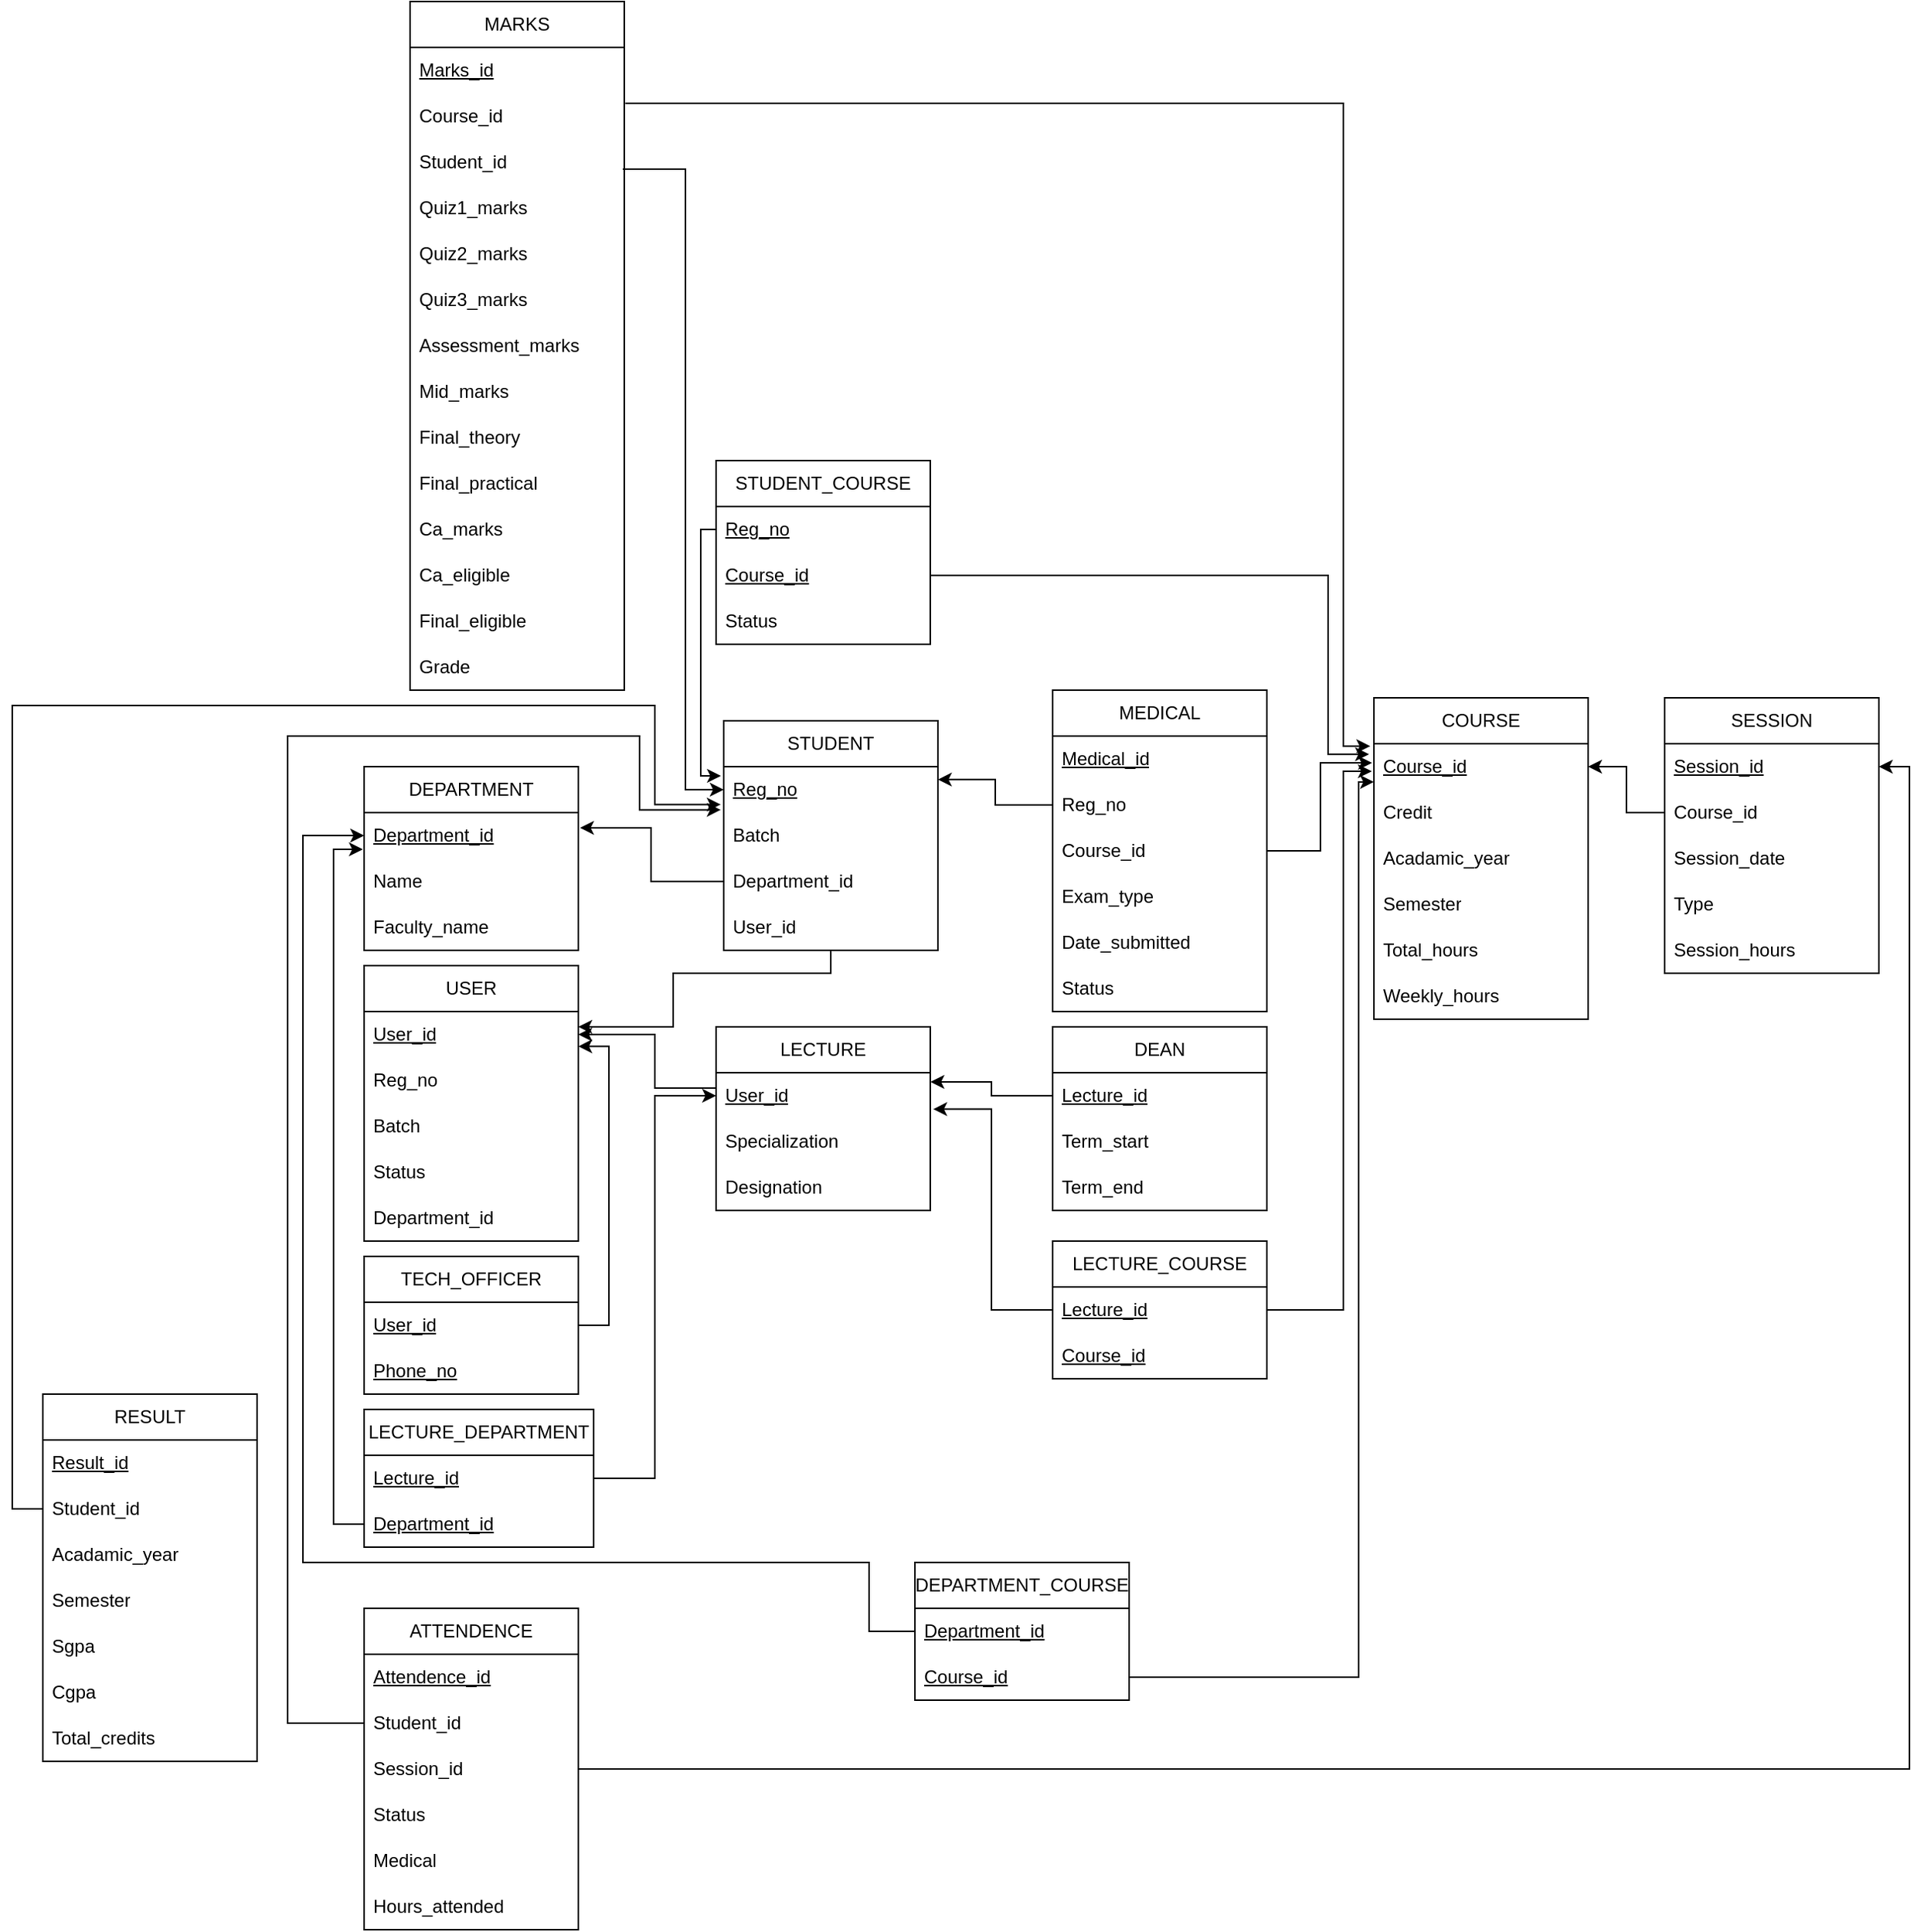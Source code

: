 <mxfile version="28.0.6">
  <diagram name="Page-1" id="IQFIhCsasI9WxnD-BH7g">
    <mxGraphModel dx="2131" dy="1760" grid="1" gridSize="10" guides="1" tooltips="1" connect="1" arrows="1" fold="1" page="1" pageScale="1" pageWidth="850" pageHeight="1100" math="0" shadow="0">
      <root>
        <mxCell id="0" />
        <mxCell id="1" parent="0" />
        <mxCell id="8otexwib6UmiIf4Ptdx9-1" value="STUDENT" style="swimlane;fontStyle=0;childLayout=stackLayout;horizontal=1;startSize=30;horizontalStack=0;resizeParent=1;resizeParentMax=0;resizeLast=0;collapsible=1;marginBottom=0;whiteSpace=wrap;html=1;" parent="1" vertex="1">
          <mxGeometry x="285" y="40" width="140" height="150" as="geometry" />
        </mxCell>
        <mxCell id="8otexwib6UmiIf4Ptdx9-2" value="&lt;u&gt;Reg_no&lt;/u&gt;" style="text;strokeColor=none;fillColor=none;align=left;verticalAlign=middle;spacingLeft=4;spacingRight=4;overflow=hidden;points=[[0,0.5],[1,0.5]];portConstraint=eastwest;rotatable=0;whiteSpace=wrap;html=1;" parent="8otexwib6UmiIf4Ptdx9-1" vertex="1">
          <mxGeometry y="30" width="140" height="30" as="geometry" />
        </mxCell>
        <mxCell id="8otexwib6UmiIf4Ptdx9-4" value="Batch" style="text;strokeColor=none;fillColor=none;align=left;verticalAlign=middle;spacingLeft=4;spacingRight=4;overflow=hidden;points=[[0,0.5],[1,0.5]];portConstraint=eastwest;rotatable=0;whiteSpace=wrap;html=1;" parent="8otexwib6UmiIf4Ptdx9-1" vertex="1">
          <mxGeometry y="60" width="140" height="30" as="geometry" />
        </mxCell>
        <mxCell id="8otexwib6UmiIf4Ptdx9-6" value="Department_id" style="text;strokeColor=none;fillColor=none;align=left;verticalAlign=middle;spacingLeft=4;spacingRight=4;overflow=hidden;points=[[0,0.5],[1,0.5]];portConstraint=eastwest;rotatable=0;whiteSpace=wrap;html=1;" parent="8otexwib6UmiIf4Ptdx9-1" vertex="1">
          <mxGeometry y="90" width="140" height="30" as="geometry" />
        </mxCell>
        <mxCell id="8otexwib6UmiIf4Ptdx9-13" value="User_id" style="text;strokeColor=none;fillColor=none;align=left;verticalAlign=middle;spacingLeft=4;spacingRight=4;overflow=hidden;points=[[0,0.5],[1,0.5]];portConstraint=eastwest;rotatable=0;whiteSpace=wrap;html=1;" parent="8otexwib6UmiIf4Ptdx9-1" vertex="1">
          <mxGeometry y="120" width="140" height="30" as="geometry" />
        </mxCell>
        <mxCell id="8otexwib6UmiIf4Ptdx9-7" value="USER" style="swimlane;fontStyle=0;childLayout=stackLayout;horizontal=1;startSize=30;horizontalStack=0;resizeParent=1;resizeParentMax=0;resizeLast=0;collapsible=1;marginBottom=0;whiteSpace=wrap;html=1;" parent="1" vertex="1">
          <mxGeometry x="50" y="200" width="140" height="180" as="geometry" />
        </mxCell>
        <mxCell id="8otexwib6UmiIf4Ptdx9-8" value="&lt;u&gt;User_id&lt;/u&gt;" style="text;strokeColor=none;fillColor=none;align=left;verticalAlign=middle;spacingLeft=4;spacingRight=4;overflow=hidden;points=[[0,0.5],[1,0.5]];portConstraint=eastwest;rotatable=0;whiteSpace=wrap;html=1;" parent="8otexwib6UmiIf4Ptdx9-7" vertex="1">
          <mxGeometry y="30" width="140" height="30" as="geometry" />
        </mxCell>
        <mxCell id="8otexwib6UmiIf4Ptdx9-9" value="Reg_no" style="text;strokeColor=none;fillColor=none;align=left;verticalAlign=middle;spacingLeft=4;spacingRight=4;overflow=hidden;points=[[0,0.5],[1,0.5]];portConstraint=eastwest;rotatable=0;whiteSpace=wrap;html=1;" parent="8otexwib6UmiIf4Ptdx9-7" vertex="1">
          <mxGeometry y="60" width="140" height="30" as="geometry" />
        </mxCell>
        <mxCell id="8otexwib6UmiIf4Ptdx9-10" value="Batch" style="text;strokeColor=none;fillColor=none;align=left;verticalAlign=middle;spacingLeft=4;spacingRight=4;overflow=hidden;points=[[0,0.5],[1,0.5]];portConstraint=eastwest;rotatable=0;whiteSpace=wrap;html=1;" parent="8otexwib6UmiIf4Ptdx9-7" vertex="1">
          <mxGeometry y="90" width="140" height="30" as="geometry" />
        </mxCell>
        <mxCell id="8otexwib6UmiIf4Ptdx9-11" value="Status" style="text;strokeColor=none;fillColor=none;align=left;verticalAlign=middle;spacingLeft=4;spacingRight=4;overflow=hidden;points=[[0,0.5],[1,0.5]];portConstraint=eastwest;rotatable=0;whiteSpace=wrap;html=1;" parent="8otexwib6UmiIf4Ptdx9-7" vertex="1">
          <mxGeometry y="120" width="140" height="30" as="geometry" />
        </mxCell>
        <mxCell id="8otexwib6UmiIf4Ptdx9-12" value="Department_id" style="text;strokeColor=none;fillColor=none;align=left;verticalAlign=middle;spacingLeft=4;spacingRight=4;overflow=hidden;points=[[0,0.5],[1,0.5]];portConstraint=eastwest;rotatable=0;whiteSpace=wrap;html=1;" parent="8otexwib6UmiIf4Ptdx9-7" vertex="1">
          <mxGeometry y="150" width="140" height="30" as="geometry" />
        </mxCell>
        <mxCell id="8otexwib6UmiIf4Ptdx9-14" value="DEPARTMENT" style="swimlane;fontStyle=0;childLayout=stackLayout;horizontal=1;startSize=30;horizontalStack=0;resizeParent=1;resizeParentMax=0;resizeLast=0;collapsible=1;marginBottom=0;whiteSpace=wrap;html=1;" parent="1" vertex="1">
          <mxGeometry x="50" y="70" width="140" height="120" as="geometry" />
        </mxCell>
        <mxCell id="8otexwib6UmiIf4Ptdx9-15" value="&lt;u&gt;Department_id&lt;/u&gt;" style="text;strokeColor=none;fillColor=none;align=left;verticalAlign=middle;spacingLeft=4;spacingRight=4;overflow=hidden;points=[[0,0.5],[1,0.5]];portConstraint=eastwest;rotatable=0;whiteSpace=wrap;html=1;" parent="8otexwib6UmiIf4Ptdx9-14" vertex="1">
          <mxGeometry y="30" width="140" height="30" as="geometry" />
        </mxCell>
        <mxCell id="8otexwib6UmiIf4Ptdx9-16" value="Name" style="text;strokeColor=none;fillColor=none;align=left;verticalAlign=middle;spacingLeft=4;spacingRight=4;overflow=hidden;points=[[0,0.5],[1,0.5]];portConstraint=eastwest;rotatable=0;whiteSpace=wrap;html=1;" parent="8otexwib6UmiIf4Ptdx9-14" vertex="1">
          <mxGeometry y="60" width="140" height="30" as="geometry" />
        </mxCell>
        <mxCell id="8otexwib6UmiIf4Ptdx9-17" value="Faculty_name" style="text;strokeColor=none;fillColor=none;align=left;verticalAlign=middle;spacingLeft=4;spacingRight=4;overflow=hidden;points=[[0,0.5],[1,0.5]];portConstraint=eastwest;rotatable=0;whiteSpace=wrap;html=1;" parent="8otexwib6UmiIf4Ptdx9-14" vertex="1">
          <mxGeometry y="90" width="140" height="30" as="geometry" />
        </mxCell>
        <mxCell id="8otexwib6UmiIf4Ptdx9-20" style="edgeStyle=orthogonalEdgeStyle;rounded=0;orthogonalLoop=1;jettySize=auto;html=1;" parent="1" source="8otexwib6UmiIf4Ptdx9-13" target="8otexwib6UmiIf4Ptdx9-8" edge="1">
          <mxGeometry relative="1" as="geometry">
            <Array as="points">
              <mxPoint x="252" y="205" />
              <mxPoint x="252" y="240" />
            </Array>
          </mxGeometry>
        </mxCell>
        <mxCell id="8otexwib6UmiIf4Ptdx9-21" value="LECTURE" style="swimlane;fontStyle=0;childLayout=stackLayout;horizontal=1;startSize=30;horizontalStack=0;resizeParent=1;resizeParentMax=0;resizeLast=0;collapsible=1;marginBottom=0;whiteSpace=wrap;html=1;" parent="1" vertex="1">
          <mxGeometry x="280" y="240" width="140" height="120" as="geometry" />
        </mxCell>
        <mxCell id="8otexwib6UmiIf4Ptdx9-29" value="&lt;u&gt;User_id&lt;/u&gt;" style="text;strokeColor=none;fillColor=none;align=left;verticalAlign=middle;spacingLeft=4;spacingRight=4;overflow=hidden;points=[[0,0.5],[1,0.5]];portConstraint=eastwest;rotatable=0;whiteSpace=wrap;html=1;" parent="8otexwib6UmiIf4Ptdx9-21" vertex="1">
          <mxGeometry y="30" width="140" height="30" as="geometry" />
        </mxCell>
        <mxCell id="8otexwib6UmiIf4Ptdx9-39" value="Specialization" style="text;strokeColor=none;fillColor=none;align=left;verticalAlign=middle;spacingLeft=4;spacingRight=4;overflow=hidden;points=[[0,0.5],[1,0.5]];portConstraint=eastwest;rotatable=0;whiteSpace=wrap;html=1;" parent="8otexwib6UmiIf4Ptdx9-21" vertex="1">
          <mxGeometry y="60" width="140" height="30" as="geometry" />
        </mxCell>
        <mxCell id="8otexwib6UmiIf4Ptdx9-40" value="Designation" style="text;strokeColor=none;fillColor=none;align=left;verticalAlign=middle;spacingLeft=4;spacingRight=4;overflow=hidden;points=[[0,0.5],[1,0.5]];portConstraint=eastwest;rotatable=0;whiteSpace=wrap;html=1;" parent="8otexwib6UmiIf4Ptdx9-21" vertex="1">
          <mxGeometry y="90" width="140" height="30" as="geometry" />
        </mxCell>
        <mxCell id="8otexwib6UmiIf4Ptdx9-27" style="edgeStyle=orthogonalEdgeStyle;rounded=0;orthogonalLoop=1;jettySize=auto;html=1;entryX=1;entryY=0.5;entryDx=0;entryDy=0;" parent="1" target="8otexwib6UmiIf4Ptdx9-8" edge="1">
          <mxGeometry relative="1" as="geometry">
            <mxPoint x="280" y="280" as="sourcePoint" />
            <Array as="points">
              <mxPoint x="280" y="280" />
              <mxPoint x="240" y="280" />
              <mxPoint x="240" y="245" />
            </Array>
          </mxGeometry>
        </mxCell>
        <mxCell id="8otexwib6UmiIf4Ptdx9-30" value="DEAN" style="swimlane;fontStyle=0;childLayout=stackLayout;horizontal=1;startSize=30;horizontalStack=0;resizeParent=1;resizeParentMax=0;resizeLast=0;collapsible=1;marginBottom=0;whiteSpace=wrap;html=1;" parent="1" vertex="1">
          <mxGeometry x="500" y="240" width="140" height="120" as="geometry" />
        </mxCell>
        <mxCell id="8otexwib6UmiIf4Ptdx9-31" value="&lt;u&gt;Lecture_id&lt;/u&gt;" style="text;strokeColor=none;fillColor=none;align=left;verticalAlign=middle;spacingLeft=4;spacingRight=4;overflow=hidden;points=[[0,0.5],[1,0.5]];portConstraint=eastwest;rotatable=0;whiteSpace=wrap;html=1;" parent="8otexwib6UmiIf4Ptdx9-30" vertex="1">
          <mxGeometry y="30" width="140" height="30" as="geometry" />
        </mxCell>
        <mxCell id="8otexwib6UmiIf4Ptdx9-32" value="Term_start" style="text;strokeColor=none;fillColor=none;align=left;verticalAlign=middle;spacingLeft=4;spacingRight=4;overflow=hidden;points=[[0,0.5],[1,0.5]];portConstraint=eastwest;rotatable=0;whiteSpace=wrap;html=1;" parent="8otexwib6UmiIf4Ptdx9-30" vertex="1">
          <mxGeometry y="60" width="140" height="30" as="geometry" />
        </mxCell>
        <mxCell id="8otexwib6UmiIf4Ptdx9-33" value="Term_end" style="text;strokeColor=none;fillColor=none;align=left;verticalAlign=middle;spacingLeft=4;spacingRight=4;overflow=hidden;points=[[0,0.5],[1,0.5]];portConstraint=eastwest;rotatable=0;whiteSpace=wrap;html=1;" parent="8otexwib6UmiIf4Ptdx9-30" vertex="1">
          <mxGeometry y="90" width="140" height="30" as="geometry" />
        </mxCell>
        <mxCell id="8otexwib6UmiIf4Ptdx9-34" style="edgeStyle=orthogonalEdgeStyle;rounded=0;orthogonalLoop=1;jettySize=auto;html=1;entryX=1.001;entryY=0.2;entryDx=0;entryDy=0;entryPerimeter=0;" parent="1" source="8otexwib6UmiIf4Ptdx9-31" target="8otexwib6UmiIf4Ptdx9-29" edge="1">
          <mxGeometry relative="1" as="geometry">
            <mxPoint x="420.0" y="285" as="targetPoint" />
          </mxGeometry>
        </mxCell>
        <mxCell id="8otexwib6UmiIf4Ptdx9-41" value="TECH_OFFICER" style="swimlane;fontStyle=0;childLayout=stackLayout;horizontal=1;startSize=30;horizontalStack=0;resizeParent=1;resizeParentMax=0;resizeLast=0;collapsible=1;marginBottom=0;whiteSpace=wrap;html=1;" parent="1" vertex="1">
          <mxGeometry x="50" y="390" width="140" height="90" as="geometry" />
        </mxCell>
        <mxCell id="8otexwib6UmiIf4Ptdx9-42" value="&lt;u&gt;User_id&lt;/u&gt;" style="text;strokeColor=none;fillColor=none;align=left;verticalAlign=middle;spacingLeft=4;spacingRight=4;overflow=hidden;points=[[0,0.5],[1,0.5]];portConstraint=eastwest;rotatable=0;whiteSpace=wrap;html=1;" parent="8otexwib6UmiIf4Ptdx9-41" vertex="1">
          <mxGeometry y="30" width="140" height="30" as="geometry" />
        </mxCell>
        <mxCell id="8otexwib6UmiIf4Ptdx9-43" value="&lt;u&gt;Phone_no&lt;/u&gt;" style="text;strokeColor=none;fillColor=none;align=left;verticalAlign=middle;spacingLeft=4;spacingRight=4;overflow=hidden;points=[[0,0.5],[1,0.5]];portConstraint=eastwest;rotatable=0;whiteSpace=wrap;html=1;" parent="8otexwib6UmiIf4Ptdx9-41" vertex="1">
          <mxGeometry y="60" width="140" height="30" as="geometry" />
        </mxCell>
        <mxCell id="8otexwib6UmiIf4Ptdx9-46" style="edgeStyle=orthogonalEdgeStyle;rounded=0;orthogonalLoop=1;jettySize=auto;html=1;entryX=1.008;entryY=0.332;entryDx=0;entryDy=0;entryPerimeter=0;" parent="1" source="8otexwib6UmiIf4Ptdx9-6" target="8otexwib6UmiIf4Ptdx9-15" edge="1">
          <mxGeometry relative="1" as="geometry" />
        </mxCell>
        <mxCell id="8otexwib6UmiIf4Ptdx9-47" value="MEDICAL" style="swimlane;fontStyle=0;childLayout=stackLayout;horizontal=1;startSize=30;horizontalStack=0;resizeParent=1;resizeParentMax=0;resizeLast=0;collapsible=1;marginBottom=0;whiteSpace=wrap;html=1;" parent="1" vertex="1">
          <mxGeometry x="500" y="20" width="140" height="210" as="geometry" />
        </mxCell>
        <mxCell id="8otexwib6UmiIf4Ptdx9-48" value="&lt;u&gt;Medical_id&lt;/u&gt;" style="text;strokeColor=none;fillColor=none;align=left;verticalAlign=middle;spacingLeft=4;spacingRight=4;overflow=hidden;points=[[0,0.5],[1,0.5]];portConstraint=eastwest;rotatable=0;whiteSpace=wrap;html=1;" parent="8otexwib6UmiIf4Ptdx9-47" vertex="1">
          <mxGeometry y="30" width="140" height="30" as="geometry" />
        </mxCell>
        <mxCell id="8otexwib6UmiIf4Ptdx9-49" value="Reg_no" style="text;strokeColor=none;fillColor=none;align=left;verticalAlign=middle;spacingLeft=4;spacingRight=4;overflow=hidden;points=[[0,0.5],[1,0.5]];portConstraint=eastwest;rotatable=0;whiteSpace=wrap;html=1;" parent="8otexwib6UmiIf4Ptdx9-47" vertex="1">
          <mxGeometry y="60" width="140" height="30" as="geometry" />
        </mxCell>
        <mxCell id="8otexwib6UmiIf4Ptdx9-50" value="Course_id" style="text;strokeColor=none;fillColor=none;align=left;verticalAlign=middle;spacingLeft=4;spacingRight=4;overflow=hidden;points=[[0,0.5],[1,0.5]];portConstraint=eastwest;rotatable=0;whiteSpace=wrap;html=1;" parent="8otexwib6UmiIf4Ptdx9-47" vertex="1">
          <mxGeometry y="90" width="140" height="30" as="geometry" />
        </mxCell>
        <mxCell id="8otexwib6UmiIf4Ptdx9-51" value="Exam_type" style="text;strokeColor=none;fillColor=none;align=left;verticalAlign=middle;spacingLeft=4;spacingRight=4;overflow=hidden;points=[[0,0.5],[1,0.5]];portConstraint=eastwest;rotatable=0;whiteSpace=wrap;html=1;" parent="8otexwib6UmiIf4Ptdx9-47" vertex="1">
          <mxGeometry y="120" width="140" height="30" as="geometry" />
        </mxCell>
        <mxCell id="8otexwib6UmiIf4Ptdx9-52" value="Date_submitted" style="text;strokeColor=none;fillColor=none;align=left;verticalAlign=middle;spacingLeft=4;spacingRight=4;overflow=hidden;points=[[0,0.5],[1,0.5]];portConstraint=eastwest;rotatable=0;whiteSpace=wrap;html=1;" parent="8otexwib6UmiIf4Ptdx9-47" vertex="1">
          <mxGeometry y="150" width="140" height="30" as="geometry" />
        </mxCell>
        <mxCell id="8otexwib6UmiIf4Ptdx9-53" value="Status" style="text;strokeColor=none;fillColor=none;align=left;verticalAlign=middle;spacingLeft=4;spacingRight=4;overflow=hidden;points=[[0,0.5],[1,0.5]];portConstraint=eastwest;rotatable=0;whiteSpace=wrap;html=1;" parent="8otexwib6UmiIf4Ptdx9-47" vertex="1">
          <mxGeometry y="180" width="140" height="30" as="geometry" />
        </mxCell>
        <mxCell id="8otexwib6UmiIf4Ptdx9-54" style="edgeStyle=orthogonalEdgeStyle;rounded=0;orthogonalLoop=1;jettySize=auto;html=1;entryX=1;entryY=0.281;entryDx=0;entryDy=0;entryPerimeter=0;" parent="1" source="8otexwib6UmiIf4Ptdx9-49" target="8otexwib6UmiIf4Ptdx9-2" edge="1">
          <mxGeometry relative="1" as="geometry">
            <mxPoint x="430" y="80" as="targetPoint" />
          </mxGeometry>
        </mxCell>
        <mxCell id="8otexwib6UmiIf4Ptdx9-55" value="COURSE" style="swimlane;fontStyle=0;childLayout=stackLayout;horizontal=1;startSize=30;horizontalStack=0;resizeParent=1;resizeParentMax=0;resizeLast=0;collapsible=1;marginBottom=0;whiteSpace=wrap;html=1;" parent="1" vertex="1">
          <mxGeometry x="710" y="25" width="140" height="210" as="geometry" />
        </mxCell>
        <mxCell id="8otexwib6UmiIf4Ptdx9-56" value="&lt;u&gt;Course_id&lt;/u&gt;" style="text;strokeColor=none;fillColor=none;align=left;verticalAlign=middle;spacingLeft=4;spacingRight=4;overflow=hidden;points=[[0,0.5],[1,0.5]];portConstraint=eastwest;rotatable=0;whiteSpace=wrap;html=1;" parent="8otexwib6UmiIf4Ptdx9-55" vertex="1">
          <mxGeometry y="30" width="140" height="30" as="geometry" />
        </mxCell>
        <mxCell id="8otexwib6UmiIf4Ptdx9-57" value="Credit" style="text;strokeColor=none;fillColor=none;align=left;verticalAlign=middle;spacingLeft=4;spacingRight=4;overflow=hidden;points=[[0,0.5],[1,0.5]];portConstraint=eastwest;rotatable=0;whiteSpace=wrap;html=1;" parent="8otexwib6UmiIf4Ptdx9-55" vertex="1">
          <mxGeometry y="60" width="140" height="30" as="geometry" />
        </mxCell>
        <mxCell id="8otexwib6UmiIf4Ptdx9-58" value="Acadamic_year" style="text;strokeColor=none;fillColor=none;align=left;verticalAlign=middle;spacingLeft=4;spacingRight=4;overflow=hidden;points=[[0,0.5],[1,0.5]];portConstraint=eastwest;rotatable=0;whiteSpace=wrap;html=1;" parent="8otexwib6UmiIf4Ptdx9-55" vertex="1">
          <mxGeometry y="90" width="140" height="30" as="geometry" />
        </mxCell>
        <mxCell id="8otexwib6UmiIf4Ptdx9-59" value="Semester" style="text;strokeColor=none;fillColor=none;align=left;verticalAlign=middle;spacingLeft=4;spacingRight=4;overflow=hidden;points=[[0,0.5],[1,0.5]];portConstraint=eastwest;rotatable=0;whiteSpace=wrap;html=1;" parent="8otexwib6UmiIf4Ptdx9-55" vertex="1">
          <mxGeometry y="120" width="140" height="30" as="geometry" />
        </mxCell>
        <mxCell id="8otexwib6UmiIf4Ptdx9-60" value="Total_hours" style="text;strokeColor=none;fillColor=none;align=left;verticalAlign=middle;spacingLeft=4;spacingRight=4;overflow=hidden;points=[[0,0.5],[1,0.5]];portConstraint=eastwest;rotatable=0;whiteSpace=wrap;html=1;" parent="8otexwib6UmiIf4Ptdx9-55" vertex="1">
          <mxGeometry y="150" width="140" height="30" as="geometry" />
        </mxCell>
        <mxCell id="8otexwib6UmiIf4Ptdx9-61" value="Weekly_hours" style="text;strokeColor=none;fillColor=none;align=left;verticalAlign=middle;spacingLeft=4;spacingRight=4;overflow=hidden;points=[[0,0.5],[1,0.5]];portConstraint=eastwest;rotatable=0;whiteSpace=wrap;html=1;" parent="8otexwib6UmiIf4Ptdx9-55" vertex="1">
          <mxGeometry y="180" width="140" height="30" as="geometry" />
        </mxCell>
        <mxCell id="8otexwib6UmiIf4Ptdx9-62" style="edgeStyle=orthogonalEdgeStyle;rounded=0;orthogonalLoop=1;jettySize=auto;html=1;entryX=-0.009;entryY=0.417;entryDx=0;entryDy=0;entryPerimeter=0;" parent="1" source="8otexwib6UmiIf4Ptdx9-50" target="8otexwib6UmiIf4Ptdx9-56" edge="1">
          <mxGeometry relative="1" as="geometry">
            <mxPoint x="700" y="60" as="targetPoint" />
          </mxGeometry>
        </mxCell>
        <mxCell id="8otexwib6UmiIf4Ptdx9-63" value="STUDENT_COURSE" style="swimlane;fontStyle=0;childLayout=stackLayout;horizontal=1;startSize=30;horizontalStack=0;resizeParent=1;resizeParentMax=0;resizeLast=0;collapsible=1;marginBottom=0;whiteSpace=wrap;html=1;" parent="1" vertex="1">
          <mxGeometry x="280" y="-130" width="140" height="120" as="geometry" />
        </mxCell>
        <mxCell id="8otexwib6UmiIf4Ptdx9-64" value="&lt;u&gt;Reg_no&lt;/u&gt;" style="text;strokeColor=none;fillColor=none;align=left;verticalAlign=middle;spacingLeft=4;spacingRight=4;overflow=hidden;points=[[0,0.5],[1,0.5]];portConstraint=eastwest;rotatable=0;whiteSpace=wrap;html=1;" parent="8otexwib6UmiIf4Ptdx9-63" vertex="1">
          <mxGeometry y="30" width="140" height="30" as="geometry" />
        </mxCell>
        <mxCell id="8otexwib6UmiIf4Ptdx9-65" value="&lt;u&gt;Course_id&lt;/u&gt;" style="text;strokeColor=none;fillColor=none;align=left;verticalAlign=middle;spacingLeft=4;spacingRight=4;overflow=hidden;points=[[0,0.5],[1,0.5]];portConstraint=eastwest;rotatable=0;whiteSpace=wrap;html=1;" parent="8otexwib6UmiIf4Ptdx9-63" vertex="1">
          <mxGeometry y="60" width="140" height="30" as="geometry" />
        </mxCell>
        <mxCell id="PP-HrVtwXoQgM1vhY68--1" value="Status" style="text;strokeColor=none;fillColor=none;align=left;verticalAlign=middle;spacingLeft=4;spacingRight=4;overflow=hidden;points=[[0,0.5],[1,0.5]];portConstraint=eastwest;rotatable=0;whiteSpace=wrap;html=1;" vertex="1" parent="8otexwib6UmiIf4Ptdx9-63">
          <mxGeometry y="90" width="140" height="30" as="geometry" />
        </mxCell>
        <mxCell id="8otexwib6UmiIf4Ptdx9-69" style="edgeStyle=orthogonalEdgeStyle;rounded=0;orthogonalLoop=1;jettySize=auto;html=1;entryX=-0.013;entryY=0.2;entryDx=0;entryDy=0;entryPerimeter=0;exitX=0;exitY=0.5;exitDx=0;exitDy=0;" parent="1" source="8otexwib6UmiIf4Ptdx9-64" target="8otexwib6UmiIf4Ptdx9-2" edge="1">
          <mxGeometry relative="1" as="geometry">
            <Array as="points">
              <mxPoint x="270" y="-85" />
              <mxPoint x="270" y="76" />
            </Array>
          </mxGeometry>
        </mxCell>
        <mxCell id="8otexwib6UmiIf4Ptdx9-70" style="edgeStyle=orthogonalEdgeStyle;rounded=0;orthogonalLoop=1;jettySize=auto;html=1;entryX=-0.023;entryY=0.229;entryDx=0;entryDy=0;entryPerimeter=0;" parent="1" source="8otexwib6UmiIf4Ptdx9-65" target="8otexwib6UmiIf4Ptdx9-56" edge="1">
          <mxGeometry relative="1" as="geometry">
            <Array as="points">
              <mxPoint x="680" y="-55" />
              <mxPoint x="680" y="62" />
            </Array>
          </mxGeometry>
        </mxCell>
        <mxCell id="8otexwib6UmiIf4Ptdx9-71" value="LECTURE_COURSE" style="swimlane;fontStyle=0;childLayout=stackLayout;horizontal=1;startSize=30;horizontalStack=0;resizeParent=1;resizeParentMax=0;resizeLast=0;collapsible=1;marginBottom=0;whiteSpace=wrap;html=1;" parent="1" vertex="1">
          <mxGeometry x="500" y="380" width="140" height="90" as="geometry" />
        </mxCell>
        <mxCell id="8otexwib6UmiIf4Ptdx9-72" value="&lt;u&gt;Lecture_id&lt;/u&gt;" style="text;strokeColor=none;fillColor=none;align=left;verticalAlign=middle;spacingLeft=4;spacingRight=4;overflow=hidden;points=[[0,0.5],[1,0.5]];portConstraint=eastwest;rotatable=0;whiteSpace=wrap;html=1;" parent="8otexwib6UmiIf4Ptdx9-71" vertex="1">
          <mxGeometry y="30" width="140" height="30" as="geometry" />
        </mxCell>
        <mxCell id="8otexwib6UmiIf4Ptdx9-73" value="&lt;u&gt;Course_id&lt;/u&gt;" style="text;strokeColor=none;fillColor=none;align=left;verticalAlign=middle;spacingLeft=4;spacingRight=4;overflow=hidden;points=[[0,0.5],[1,0.5]];portConstraint=eastwest;rotatable=0;whiteSpace=wrap;html=1;" parent="8otexwib6UmiIf4Ptdx9-71" vertex="1">
          <mxGeometry y="60" width="140" height="30" as="geometry" />
        </mxCell>
        <mxCell id="8otexwib6UmiIf4Ptdx9-75" style="edgeStyle=orthogonalEdgeStyle;rounded=0;orthogonalLoop=1;jettySize=auto;html=1;entryX=1.014;entryY=0.792;entryDx=0;entryDy=0;entryPerimeter=0;" parent="1" source="8otexwib6UmiIf4Ptdx9-72" target="8otexwib6UmiIf4Ptdx9-29" edge="1">
          <mxGeometry relative="1" as="geometry" />
        </mxCell>
        <mxCell id="8otexwib6UmiIf4Ptdx9-77" style="edgeStyle=orthogonalEdgeStyle;rounded=0;orthogonalLoop=1;jettySize=auto;html=1;entryX=-0.01;entryY=0.588;entryDx=0;entryDy=0;entryPerimeter=0;" parent="1" source="8otexwib6UmiIf4Ptdx9-72" target="8otexwib6UmiIf4Ptdx9-56" edge="1">
          <mxGeometry relative="1" as="geometry">
            <Array as="points">
              <mxPoint x="690" y="425" />
              <mxPoint x="690" y="73" />
              <mxPoint x="709" y="73" />
            </Array>
          </mxGeometry>
        </mxCell>
        <mxCell id="8otexwib6UmiIf4Ptdx9-78" value="MARKS" style="swimlane;fontStyle=0;childLayout=stackLayout;horizontal=1;startSize=30;horizontalStack=0;resizeParent=1;resizeParentMax=0;resizeLast=0;collapsible=1;marginBottom=0;whiteSpace=wrap;html=1;" parent="1" vertex="1">
          <mxGeometry x="80" y="-430" width="140" height="450" as="geometry" />
        </mxCell>
        <mxCell id="8otexwib6UmiIf4Ptdx9-79" value="&lt;u&gt;Marks_id&lt;/u&gt;" style="text;strokeColor=none;fillColor=none;align=left;verticalAlign=middle;spacingLeft=4;spacingRight=4;overflow=hidden;points=[[0,0.5],[1,0.5]];portConstraint=eastwest;rotatable=0;whiteSpace=wrap;html=1;" parent="8otexwib6UmiIf4Ptdx9-78" vertex="1">
          <mxGeometry y="30" width="140" height="30" as="geometry" />
        </mxCell>
        <mxCell id="8otexwib6UmiIf4Ptdx9-81" value="Course_id" style="text;strokeColor=none;fillColor=none;align=left;verticalAlign=middle;spacingLeft=4;spacingRight=4;overflow=hidden;points=[[0,0.5],[1,0.5]];portConstraint=eastwest;rotatable=0;whiteSpace=wrap;html=1;" parent="8otexwib6UmiIf4Ptdx9-78" vertex="1">
          <mxGeometry y="60" width="140" height="30" as="geometry" />
        </mxCell>
        <mxCell id="8otexwib6UmiIf4Ptdx9-80" value="Student_id" style="text;strokeColor=none;fillColor=none;align=left;verticalAlign=middle;spacingLeft=4;spacingRight=4;overflow=hidden;points=[[0,0.5],[1,0.5]];portConstraint=eastwest;rotatable=0;whiteSpace=wrap;html=1;" parent="8otexwib6UmiIf4Ptdx9-78" vertex="1">
          <mxGeometry y="90" width="140" height="30" as="geometry" />
        </mxCell>
        <mxCell id="8otexwib6UmiIf4Ptdx9-82" value="Quiz1_marks" style="text;strokeColor=none;fillColor=none;align=left;verticalAlign=middle;spacingLeft=4;spacingRight=4;overflow=hidden;points=[[0,0.5],[1,0.5]];portConstraint=eastwest;rotatable=0;whiteSpace=wrap;html=1;" parent="8otexwib6UmiIf4Ptdx9-78" vertex="1">
          <mxGeometry y="120" width="140" height="30" as="geometry" />
        </mxCell>
        <mxCell id="8otexwib6UmiIf4Ptdx9-83" value="Quiz2_marks" style="text;strokeColor=none;fillColor=none;align=left;verticalAlign=middle;spacingLeft=4;spacingRight=4;overflow=hidden;points=[[0,0.5],[1,0.5]];portConstraint=eastwest;rotatable=0;whiteSpace=wrap;html=1;" parent="8otexwib6UmiIf4Ptdx9-78" vertex="1">
          <mxGeometry y="150" width="140" height="30" as="geometry" />
        </mxCell>
        <mxCell id="8otexwib6UmiIf4Ptdx9-84" value="Quiz3_marks" style="text;strokeColor=none;fillColor=none;align=left;verticalAlign=middle;spacingLeft=4;spacingRight=4;overflow=hidden;points=[[0,0.5],[1,0.5]];portConstraint=eastwest;rotatable=0;whiteSpace=wrap;html=1;" parent="8otexwib6UmiIf4Ptdx9-78" vertex="1">
          <mxGeometry y="180" width="140" height="30" as="geometry" />
        </mxCell>
        <mxCell id="8otexwib6UmiIf4Ptdx9-85" value="Assessment_marks" style="text;strokeColor=none;fillColor=none;align=left;verticalAlign=middle;spacingLeft=4;spacingRight=4;overflow=hidden;points=[[0,0.5],[1,0.5]];portConstraint=eastwest;rotatable=0;whiteSpace=wrap;html=1;" parent="8otexwib6UmiIf4Ptdx9-78" vertex="1">
          <mxGeometry y="210" width="140" height="30" as="geometry" />
        </mxCell>
        <mxCell id="8otexwib6UmiIf4Ptdx9-86" value="Mid_marks" style="text;strokeColor=none;fillColor=none;align=left;verticalAlign=middle;spacingLeft=4;spacingRight=4;overflow=hidden;points=[[0,0.5],[1,0.5]];portConstraint=eastwest;rotatable=0;whiteSpace=wrap;html=1;" parent="8otexwib6UmiIf4Ptdx9-78" vertex="1">
          <mxGeometry y="240" width="140" height="30" as="geometry" />
        </mxCell>
        <mxCell id="8otexwib6UmiIf4Ptdx9-87" value="Final_theory" style="text;strokeColor=none;fillColor=none;align=left;verticalAlign=middle;spacingLeft=4;spacingRight=4;overflow=hidden;points=[[0,0.5],[1,0.5]];portConstraint=eastwest;rotatable=0;whiteSpace=wrap;html=1;" parent="8otexwib6UmiIf4Ptdx9-78" vertex="1">
          <mxGeometry y="270" width="140" height="30" as="geometry" />
        </mxCell>
        <mxCell id="8otexwib6UmiIf4Ptdx9-88" value="Final_practical" style="text;strokeColor=none;fillColor=none;align=left;verticalAlign=middle;spacingLeft=4;spacingRight=4;overflow=hidden;points=[[0,0.5],[1,0.5]];portConstraint=eastwest;rotatable=0;whiteSpace=wrap;html=1;" parent="8otexwib6UmiIf4Ptdx9-78" vertex="1">
          <mxGeometry y="300" width="140" height="30" as="geometry" />
        </mxCell>
        <mxCell id="8otexwib6UmiIf4Ptdx9-89" value="Ca_marks" style="text;strokeColor=none;fillColor=none;align=left;verticalAlign=middle;spacingLeft=4;spacingRight=4;overflow=hidden;points=[[0,0.5],[1,0.5]];portConstraint=eastwest;rotatable=0;whiteSpace=wrap;html=1;" parent="8otexwib6UmiIf4Ptdx9-78" vertex="1">
          <mxGeometry y="330" width="140" height="30" as="geometry" />
        </mxCell>
        <mxCell id="8otexwib6UmiIf4Ptdx9-90" value="Ca_eligible" style="text;strokeColor=none;fillColor=none;align=left;verticalAlign=middle;spacingLeft=4;spacingRight=4;overflow=hidden;points=[[0,0.5],[1,0.5]];portConstraint=eastwest;rotatable=0;whiteSpace=wrap;html=1;" parent="8otexwib6UmiIf4Ptdx9-78" vertex="1">
          <mxGeometry y="360" width="140" height="30" as="geometry" />
        </mxCell>
        <mxCell id="8otexwib6UmiIf4Ptdx9-101" value="Final_eligible" style="text;strokeColor=none;fillColor=none;align=left;verticalAlign=middle;spacingLeft=4;spacingRight=4;overflow=hidden;points=[[0,0.5],[1,0.5]];portConstraint=eastwest;rotatable=0;whiteSpace=wrap;html=1;" parent="8otexwib6UmiIf4Ptdx9-78" vertex="1">
          <mxGeometry y="390" width="140" height="30" as="geometry" />
        </mxCell>
        <mxCell id="8otexwib6UmiIf4Ptdx9-102" value="Grade" style="text;strokeColor=none;fillColor=none;align=left;verticalAlign=middle;spacingLeft=4;spacingRight=4;overflow=hidden;points=[[0,0.5],[1,0.5]];portConstraint=eastwest;rotatable=0;whiteSpace=wrap;html=1;" parent="8otexwib6UmiIf4Ptdx9-78" vertex="1">
          <mxGeometry y="420" width="140" height="30" as="geometry" />
        </mxCell>
        <mxCell id="8otexwib6UmiIf4Ptdx9-92" value="SESSION" style="swimlane;fontStyle=0;childLayout=stackLayout;horizontal=1;startSize=30;horizontalStack=0;resizeParent=1;resizeParentMax=0;resizeLast=0;collapsible=1;marginBottom=0;whiteSpace=wrap;html=1;" parent="1" vertex="1">
          <mxGeometry x="900" y="25" width="140" height="180" as="geometry" />
        </mxCell>
        <mxCell id="8otexwib6UmiIf4Ptdx9-93" value="&lt;u&gt;Session_id&lt;/u&gt;" style="text;strokeColor=none;fillColor=none;align=left;verticalAlign=middle;spacingLeft=4;spacingRight=4;overflow=hidden;points=[[0,0.5],[1,0.5]];portConstraint=eastwest;rotatable=0;whiteSpace=wrap;html=1;" parent="8otexwib6UmiIf4Ptdx9-92" vertex="1">
          <mxGeometry y="30" width="140" height="30" as="geometry" />
        </mxCell>
        <mxCell id="8otexwib6UmiIf4Ptdx9-94" value="Course_id" style="text;strokeColor=none;fillColor=none;align=left;verticalAlign=middle;spacingLeft=4;spacingRight=4;overflow=hidden;points=[[0,0.5],[1,0.5]];portConstraint=eastwest;rotatable=0;whiteSpace=wrap;html=1;" parent="8otexwib6UmiIf4Ptdx9-92" vertex="1">
          <mxGeometry y="60" width="140" height="30" as="geometry" />
        </mxCell>
        <mxCell id="8otexwib6UmiIf4Ptdx9-96" value="Session_date" style="text;strokeColor=none;fillColor=none;align=left;verticalAlign=middle;spacingLeft=4;spacingRight=4;overflow=hidden;points=[[0,0.5],[1,0.5]];portConstraint=eastwest;rotatable=0;whiteSpace=wrap;html=1;" parent="8otexwib6UmiIf4Ptdx9-92" vertex="1">
          <mxGeometry y="90" width="140" height="30" as="geometry" />
        </mxCell>
        <mxCell id="8otexwib6UmiIf4Ptdx9-98" value="Type" style="text;strokeColor=none;fillColor=none;align=left;verticalAlign=middle;spacingLeft=4;spacingRight=4;overflow=hidden;points=[[0,0.5],[1,0.5]];portConstraint=eastwest;rotatable=0;whiteSpace=wrap;html=1;" parent="8otexwib6UmiIf4Ptdx9-92" vertex="1">
          <mxGeometry y="120" width="140" height="30" as="geometry" />
        </mxCell>
        <mxCell id="8otexwib6UmiIf4Ptdx9-97" value="Session_hours" style="text;strokeColor=none;fillColor=none;align=left;verticalAlign=middle;spacingLeft=4;spacingRight=4;overflow=hidden;points=[[0,0.5],[1,0.5]];portConstraint=eastwest;rotatable=0;whiteSpace=wrap;html=1;" parent="8otexwib6UmiIf4Ptdx9-92" vertex="1">
          <mxGeometry y="150" width="140" height="30" as="geometry" />
        </mxCell>
        <mxCell id="8otexwib6UmiIf4Ptdx9-99" style="edgeStyle=orthogonalEdgeStyle;rounded=0;orthogonalLoop=1;jettySize=auto;html=1;entryX=0;entryY=0.5;entryDx=0;entryDy=0;exitX=0.993;exitY=0.649;exitDx=0;exitDy=0;exitPerimeter=0;" parent="1" source="8otexwib6UmiIf4Ptdx9-80" target="8otexwib6UmiIf4Ptdx9-2" edge="1">
          <mxGeometry relative="1" as="geometry">
            <Array as="points">
              <mxPoint x="260" y="-320" />
              <mxPoint x="260" y="85" />
            </Array>
          </mxGeometry>
        </mxCell>
        <mxCell id="8otexwib6UmiIf4Ptdx9-100" style="edgeStyle=orthogonalEdgeStyle;rounded=0;orthogonalLoop=1;jettySize=auto;html=1;entryX=-0.017;entryY=0.053;entryDx=0;entryDy=0;entryPerimeter=0;exitX=1.005;exitY=0.218;exitDx=0;exitDy=0;exitPerimeter=0;" parent="1" source="8otexwib6UmiIf4Ptdx9-81" target="8otexwib6UmiIf4Ptdx9-56" edge="1">
          <mxGeometry relative="1" as="geometry">
            <Array as="points">
              <mxPoint x="690" y="-363" />
              <mxPoint x="690" y="57" />
            </Array>
          </mxGeometry>
        </mxCell>
        <mxCell id="8otexwib6UmiIf4Ptdx9-103" style="edgeStyle=orthogonalEdgeStyle;rounded=0;orthogonalLoop=1;jettySize=auto;html=1;entryX=1;entryY=0.5;entryDx=0;entryDy=0;" parent="1" source="8otexwib6UmiIf4Ptdx9-94" target="8otexwib6UmiIf4Ptdx9-56" edge="1">
          <mxGeometry relative="1" as="geometry" />
        </mxCell>
        <mxCell id="8otexwib6UmiIf4Ptdx9-104" value="ATTENDENCE" style="swimlane;fontStyle=0;childLayout=stackLayout;horizontal=1;startSize=30;horizontalStack=0;resizeParent=1;resizeParentMax=0;resizeLast=0;collapsible=1;marginBottom=0;whiteSpace=wrap;html=1;" parent="1" vertex="1">
          <mxGeometry x="50" y="620" width="140" height="210" as="geometry" />
        </mxCell>
        <mxCell id="8otexwib6UmiIf4Ptdx9-105" value="&lt;u&gt;Attendence_id&lt;/u&gt;" style="text;strokeColor=none;fillColor=none;align=left;verticalAlign=middle;spacingLeft=4;spacingRight=4;overflow=hidden;points=[[0,0.5],[1,0.5]];portConstraint=eastwest;rotatable=0;whiteSpace=wrap;html=1;" parent="8otexwib6UmiIf4Ptdx9-104" vertex="1">
          <mxGeometry y="30" width="140" height="30" as="geometry" />
        </mxCell>
        <mxCell id="8otexwib6UmiIf4Ptdx9-106" value="Student_id" style="text;strokeColor=none;fillColor=none;align=left;verticalAlign=middle;spacingLeft=4;spacingRight=4;overflow=hidden;points=[[0,0.5],[1,0.5]];portConstraint=eastwest;rotatable=0;whiteSpace=wrap;html=1;" parent="8otexwib6UmiIf4Ptdx9-104" vertex="1">
          <mxGeometry y="60" width="140" height="30" as="geometry" />
        </mxCell>
        <mxCell id="8otexwib6UmiIf4Ptdx9-107" value="Session_id" style="text;strokeColor=none;fillColor=none;align=left;verticalAlign=middle;spacingLeft=4;spacingRight=4;overflow=hidden;points=[[0,0.5],[1,0.5]];portConstraint=eastwest;rotatable=0;whiteSpace=wrap;html=1;" parent="8otexwib6UmiIf4Ptdx9-104" vertex="1">
          <mxGeometry y="90" width="140" height="30" as="geometry" />
        </mxCell>
        <mxCell id="8otexwib6UmiIf4Ptdx9-108" value="Status" style="text;strokeColor=none;fillColor=none;align=left;verticalAlign=middle;spacingLeft=4;spacingRight=4;overflow=hidden;points=[[0,0.5],[1,0.5]];portConstraint=eastwest;rotatable=0;whiteSpace=wrap;html=1;" parent="8otexwib6UmiIf4Ptdx9-104" vertex="1">
          <mxGeometry y="120" width="140" height="30" as="geometry" />
        </mxCell>
        <mxCell id="8otexwib6UmiIf4Ptdx9-109" value="Medical" style="text;strokeColor=none;fillColor=none;align=left;verticalAlign=middle;spacingLeft=4;spacingRight=4;overflow=hidden;points=[[0,0.5],[1,0.5]];portConstraint=eastwest;rotatable=0;whiteSpace=wrap;html=1;" parent="8otexwib6UmiIf4Ptdx9-104" vertex="1">
          <mxGeometry y="150" width="140" height="30" as="geometry" />
        </mxCell>
        <mxCell id="8otexwib6UmiIf4Ptdx9-110" value="Hours_attended" style="text;strokeColor=none;fillColor=none;align=left;verticalAlign=middle;spacingLeft=4;spacingRight=4;overflow=hidden;points=[[0,0.5],[1,0.5]];portConstraint=eastwest;rotatable=0;whiteSpace=wrap;html=1;" parent="8otexwib6UmiIf4Ptdx9-104" vertex="1">
          <mxGeometry y="180" width="140" height="30" as="geometry" />
        </mxCell>
        <mxCell id="8otexwib6UmiIf4Ptdx9-112" style="edgeStyle=orthogonalEdgeStyle;rounded=0;orthogonalLoop=1;jettySize=auto;html=1;entryX=-0.014;entryY=-0.06;entryDx=0;entryDy=0;entryPerimeter=0;exitX=0;exitY=0.5;exitDx=0;exitDy=0;" parent="1" source="8otexwib6UmiIf4Ptdx9-106" target="8otexwib6UmiIf4Ptdx9-4" edge="1">
          <mxGeometry relative="1" as="geometry">
            <Array as="points">
              <mxPoint y="695" />
              <mxPoint y="50" />
              <mxPoint x="230" y="50" />
              <mxPoint x="230" y="98" />
            </Array>
          </mxGeometry>
        </mxCell>
        <mxCell id="8otexwib6UmiIf4Ptdx9-113" style="edgeStyle=orthogonalEdgeStyle;rounded=0;orthogonalLoop=1;jettySize=auto;html=1;entryX=1;entryY=0.5;entryDx=0;entryDy=0;exitX=1;exitY=0.5;exitDx=0;exitDy=0;" parent="1" source="8otexwib6UmiIf4Ptdx9-107" target="8otexwib6UmiIf4Ptdx9-93" edge="1">
          <mxGeometry relative="1" as="geometry" />
        </mxCell>
        <mxCell id="8otexwib6UmiIf4Ptdx9-114" value="RESULT" style="swimlane;fontStyle=0;childLayout=stackLayout;horizontal=1;startSize=30;horizontalStack=0;resizeParent=1;resizeParentMax=0;resizeLast=0;collapsible=1;marginBottom=0;whiteSpace=wrap;html=1;" parent="1" vertex="1">
          <mxGeometry x="-160" y="480" width="140" height="240" as="geometry" />
        </mxCell>
        <mxCell id="8otexwib6UmiIf4Ptdx9-115" value="&lt;u&gt;Result_id&lt;/u&gt;" style="text;strokeColor=none;fillColor=none;align=left;verticalAlign=middle;spacingLeft=4;spacingRight=4;overflow=hidden;points=[[0,0.5],[1,0.5]];portConstraint=eastwest;rotatable=0;whiteSpace=wrap;html=1;" parent="8otexwib6UmiIf4Ptdx9-114" vertex="1">
          <mxGeometry y="30" width="140" height="30" as="geometry" />
        </mxCell>
        <mxCell id="8otexwib6UmiIf4Ptdx9-116" value="Student_id" style="text;strokeColor=none;fillColor=none;align=left;verticalAlign=middle;spacingLeft=4;spacingRight=4;overflow=hidden;points=[[0,0.5],[1,0.5]];portConstraint=eastwest;rotatable=0;whiteSpace=wrap;html=1;" parent="8otexwib6UmiIf4Ptdx9-114" vertex="1">
          <mxGeometry y="60" width="140" height="30" as="geometry" />
        </mxCell>
        <mxCell id="8otexwib6UmiIf4Ptdx9-117" value="Acadamic_year" style="text;strokeColor=none;fillColor=none;align=left;verticalAlign=middle;spacingLeft=4;spacingRight=4;overflow=hidden;points=[[0,0.5],[1,0.5]];portConstraint=eastwest;rotatable=0;whiteSpace=wrap;html=1;" parent="8otexwib6UmiIf4Ptdx9-114" vertex="1">
          <mxGeometry y="90" width="140" height="30" as="geometry" />
        </mxCell>
        <mxCell id="8otexwib6UmiIf4Ptdx9-118" value="Semester" style="text;strokeColor=none;fillColor=none;align=left;verticalAlign=middle;spacingLeft=4;spacingRight=4;overflow=hidden;points=[[0,0.5],[1,0.5]];portConstraint=eastwest;rotatable=0;whiteSpace=wrap;html=1;" parent="8otexwib6UmiIf4Ptdx9-114" vertex="1">
          <mxGeometry y="120" width="140" height="30" as="geometry" />
        </mxCell>
        <mxCell id="8otexwib6UmiIf4Ptdx9-119" value="Sgpa" style="text;strokeColor=none;fillColor=none;align=left;verticalAlign=middle;spacingLeft=4;spacingRight=4;overflow=hidden;points=[[0,0.5],[1,0.5]];portConstraint=eastwest;rotatable=0;whiteSpace=wrap;html=1;" parent="8otexwib6UmiIf4Ptdx9-114" vertex="1">
          <mxGeometry y="150" width="140" height="30" as="geometry" />
        </mxCell>
        <mxCell id="8otexwib6UmiIf4Ptdx9-120" value="Cgpa" style="text;strokeColor=none;fillColor=none;align=left;verticalAlign=middle;spacingLeft=4;spacingRight=4;overflow=hidden;points=[[0,0.5],[1,0.5]];portConstraint=eastwest;rotatable=0;whiteSpace=wrap;html=1;" parent="8otexwib6UmiIf4Ptdx9-114" vertex="1">
          <mxGeometry y="180" width="140" height="30" as="geometry" />
        </mxCell>
        <mxCell id="8otexwib6UmiIf4Ptdx9-122" value="Total_credits" style="text;strokeColor=none;fillColor=none;align=left;verticalAlign=middle;spacingLeft=4;spacingRight=4;overflow=hidden;points=[[0,0.5],[1,0.5]];portConstraint=eastwest;rotatable=0;whiteSpace=wrap;html=1;" parent="8otexwib6UmiIf4Ptdx9-114" vertex="1">
          <mxGeometry y="210" width="140" height="30" as="geometry" />
        </mxCell>
        <mxCell id="8otexwib6UmiIf4Ptdx9-123" style="edgeStyle=orthogonalEdgeStyle;rounded=0;orthogonalLoop=1;jettySize=auto;html=1;entryX=-0.014;entryY=0.824;entryDx=0;entryDy=0;entryPerimeter=0;" parent="1" source="8otexwib6UmiIf4Ptdx9-116" target="8otexwib6UmiIf4Ptdx9-2" edge="1">
          <mxGeometry relative="1" as="geometry">
            <Array as="points">
              <mxPoint x="-180" y="555" />
              <mxPoint x="-180" y="30" />
              <mxPoint x="240" y="30" />
              <mxPoint x="240" y="95" />
            </Array>
          </mxGeometry>
        </mxCell>
        <mxCell id="8otexwib6UmiIf4Ptdx9-131" style="edgeStyle=orthogonalEdgeStyle;rounded=0;orthogonalLoop=1;jettySize=auto;html=1;entryX=0;entryY=0.5;entryDx=0;entryDy=0;exitX=0;exitY=0.5;exitDx=0;exitDy=0;" parent="1" source="8otexwib6UmiIf4Ptdx9-125" target="8otexwib6UmiIf4Ptdx9-15" edge="1">
          <mxGeometry relative="1" as="geometry">
            <Array as="points">
              <mxPoint x="380" y="635" />
              <mxPoint x="380" y="590" />
              <mxPoint x="10" y="590" />
              <mxPoint x="10" y="115" />
            </Array>
          </mxGeometry>
        </mxCell>
        <mxCell id="8otexwib6UmiIf4Ptdx9-124" value="DEPARTMENT_COURSE" style="swimlane;fontStyle=0;childLayout=stackLayout;horizontal=1;startSize=30;horizontalStack=0;resizeParent=1;resizeParentMax=0;resizeLast=0;collapsible=1;marginBottom=0;whiteSpace=wrap;html=1;" parent="1" vertex="1">
          <mxGeometry x="410" y="590" width="140" height="90" as="geometry" />
        </mxCell>
        <mxCell id="8otexwib6UmiIf4Ptdx9-125" value="&lt;u&gt;Department_id&lt;/u&gt;" style="text;strokeColor=none;fillColor=none;align=left;verticalAlign=middle;spacingLeft=4;spacingRight=4;overflow=hidden;points=[[0,0.5],[1,0.5]];portConstraint=eastwest;rotatable=0;whiteSpace=wrap;html=1;" parent="8otexwib6UmiIf4Ptdx9-124" vertex="1">
          <mxGeometry y="30" width="140" height="30" as="geometry" />
        </mxCell>
        <mxCell id="8otexwib6UmiIf4Ptdx9-126" value="&lt;u&gt;Course_id&lt;/u&gt;" style="text;strokeColor=none;fillColor=none;align=left;verticalAlign=middle;spacingLeft=4;spacingRight=4;overflow=hidden;points=[[0,0.5],[1,0.5]];portConstraint=eastwest;rotatable=0;whiteSpace=wrap;html=1;" parent="8otexwib6UmiIf4Ptdx9-124" vertex="1">
          <mxGeometry y="60" width="140" height="30" as="geometry" />
        </mxCell>
        <mxCell id="8otexwib6UmiIf4Ptdx9-132" style="edgeStyle=orthogonalEdgeStyle;rounded=0;orthogonalLoop=1;jettySize=auto;html=1;entryX=0;entryY=0.833;entryDx=0;entryDy=0;entryPerimeter=0;exitX=1;exitY=0.5;exitDx=0;exitDy=0;" parent="1" source="8otexwib6UmiIf4Ptdx9-126" target="8otexwib6UmiIf4Ptdx9-56" edge="1">
          <mxGeometry relative="1" as="geometry">
            <Array as="points">
              <mxPoint x="700" y="665" />
              <mxPoint x="700" y="80" />
            </Array>
          </mxGeometry>
        </mxCell>
        <mxCell id="8otexwib6UmiIf4Ptdx9-133" value="LECTURE_DEPARTMENT" style="swimlane;fontStyle=0;childLayout=stackLayout;horizontal=1;startSize=30;horizontalStack=0;resizeParent=1;resizeParentMax=0;resizeLast=0;collapsible=1;marginBottom=0;whiteSpace=wrap;html=1;" parent="1" vertex="1">
          <mxGeometry x="50" y="490" width="150" height="90" as="geometry" />
        </mxCell>
        <mxCell id="8otexwib6UmiIf4Ptdx9-135" value="&lt;u&gt;Lecture_id&lt;/u&gt;" style="text;strokeColor=none;fillColor=none;align=left;verticalAlign=middle;spacingLeft=4;spacingRight=4;overflow=hidden;points=[[0,0.5],[1,0.5]];portConstraint=eastwest;rotatable=0;whiteSpace=wrap;html=1;" parent="8otexwib6UmiIf4Ptdx9-133" vertex="1">
          <mxGeometry y="30" width="150" height="30" as="geometry" />
        </mxCell>
        <mxCell id="8otexwib6UmiIf4Ptdx9-134" value="&lt;u&gt;Department_id&lt;/u&gt;" style="text;strokeColor=none;fillColor=none;align=left;verticalAlign=middle;spacingLeft=4;spacingRight=4;overflow=hidden;points=[[0,0.5],[1,0.5]];portConstraint=eastwest;rotatable=0;whiteSpace=wrap;html=1;" parent="8otexwib6UmiIf4Ptdx9-133" vertex="1">
          <mxGeometry y="60" width="150" height="30" as="geometry" />
        </mxCell>
        <mxCell id="8otexwib6UmiIf4Ptdx9-136" style="edgeStyle=orthogonalEdgeStyle;rounded=0;orthogonalLoop=1;jettySize=auto;html=1;entryX=1;entryY=0.76;entryDx=0;entryDy=0;entryPerimeter=0;" parent="1" source="8otexwib6UmiIf4Ptdx9-42" target="8otexwib6UmiIf4Ptdx9-8" edge="1">
          <mxGeometry relative="1" as="geometry">
            <Array as="points">
              <mxPoint x="210" y="435" />
              <mxPoint x="210" y="253" />
            </Array>
          </mxGeometry>
        </mxCell>
        <mxCell id="8otexwib6UmiIf4Ptdx9-137" style="edgeStyle=orthogonalEdgeStyle;rounded=0;orthogonalLoop=1;jettySize=auto;html=1;entryX=0;entryY=0.5;entryDx=0;entryDy=0;" parent="1" source="8otexwib6UmiIf4Ptdx9-135" target="8otexwib6UmiIf4Ptdx9-29" edge="1">
          <mxGeometry relative="1" as="geometry" />
        </mxCell>
        <mxCell id="8otexwib6UmiIf4Ptdx9-138" style="edgeStyle=orthogonalEdgeStyle;rounded=0;orthogonalLoop=1;jettySize=auto;html=1;entryX=-0.006;entryY=0.8;entryDx=0;entryDy=0;entryPerimeter=0;" parent="1" source="8otexwib6UmiIf4Ptdx9-134" target="8otexwib6UmiIf4Ptdx9-15" edge="1">
          <mxGeometry relative="1" as="geometry">
            <Array as="points">
              <mxPoint x="30" y="565" />
              <mxPoint x="30" y="124" />
            </Array>
          </mxGeometry>
        </mxCell>
      </root>
    </mxGraphModel>
  </diagram>
</mxfile>
